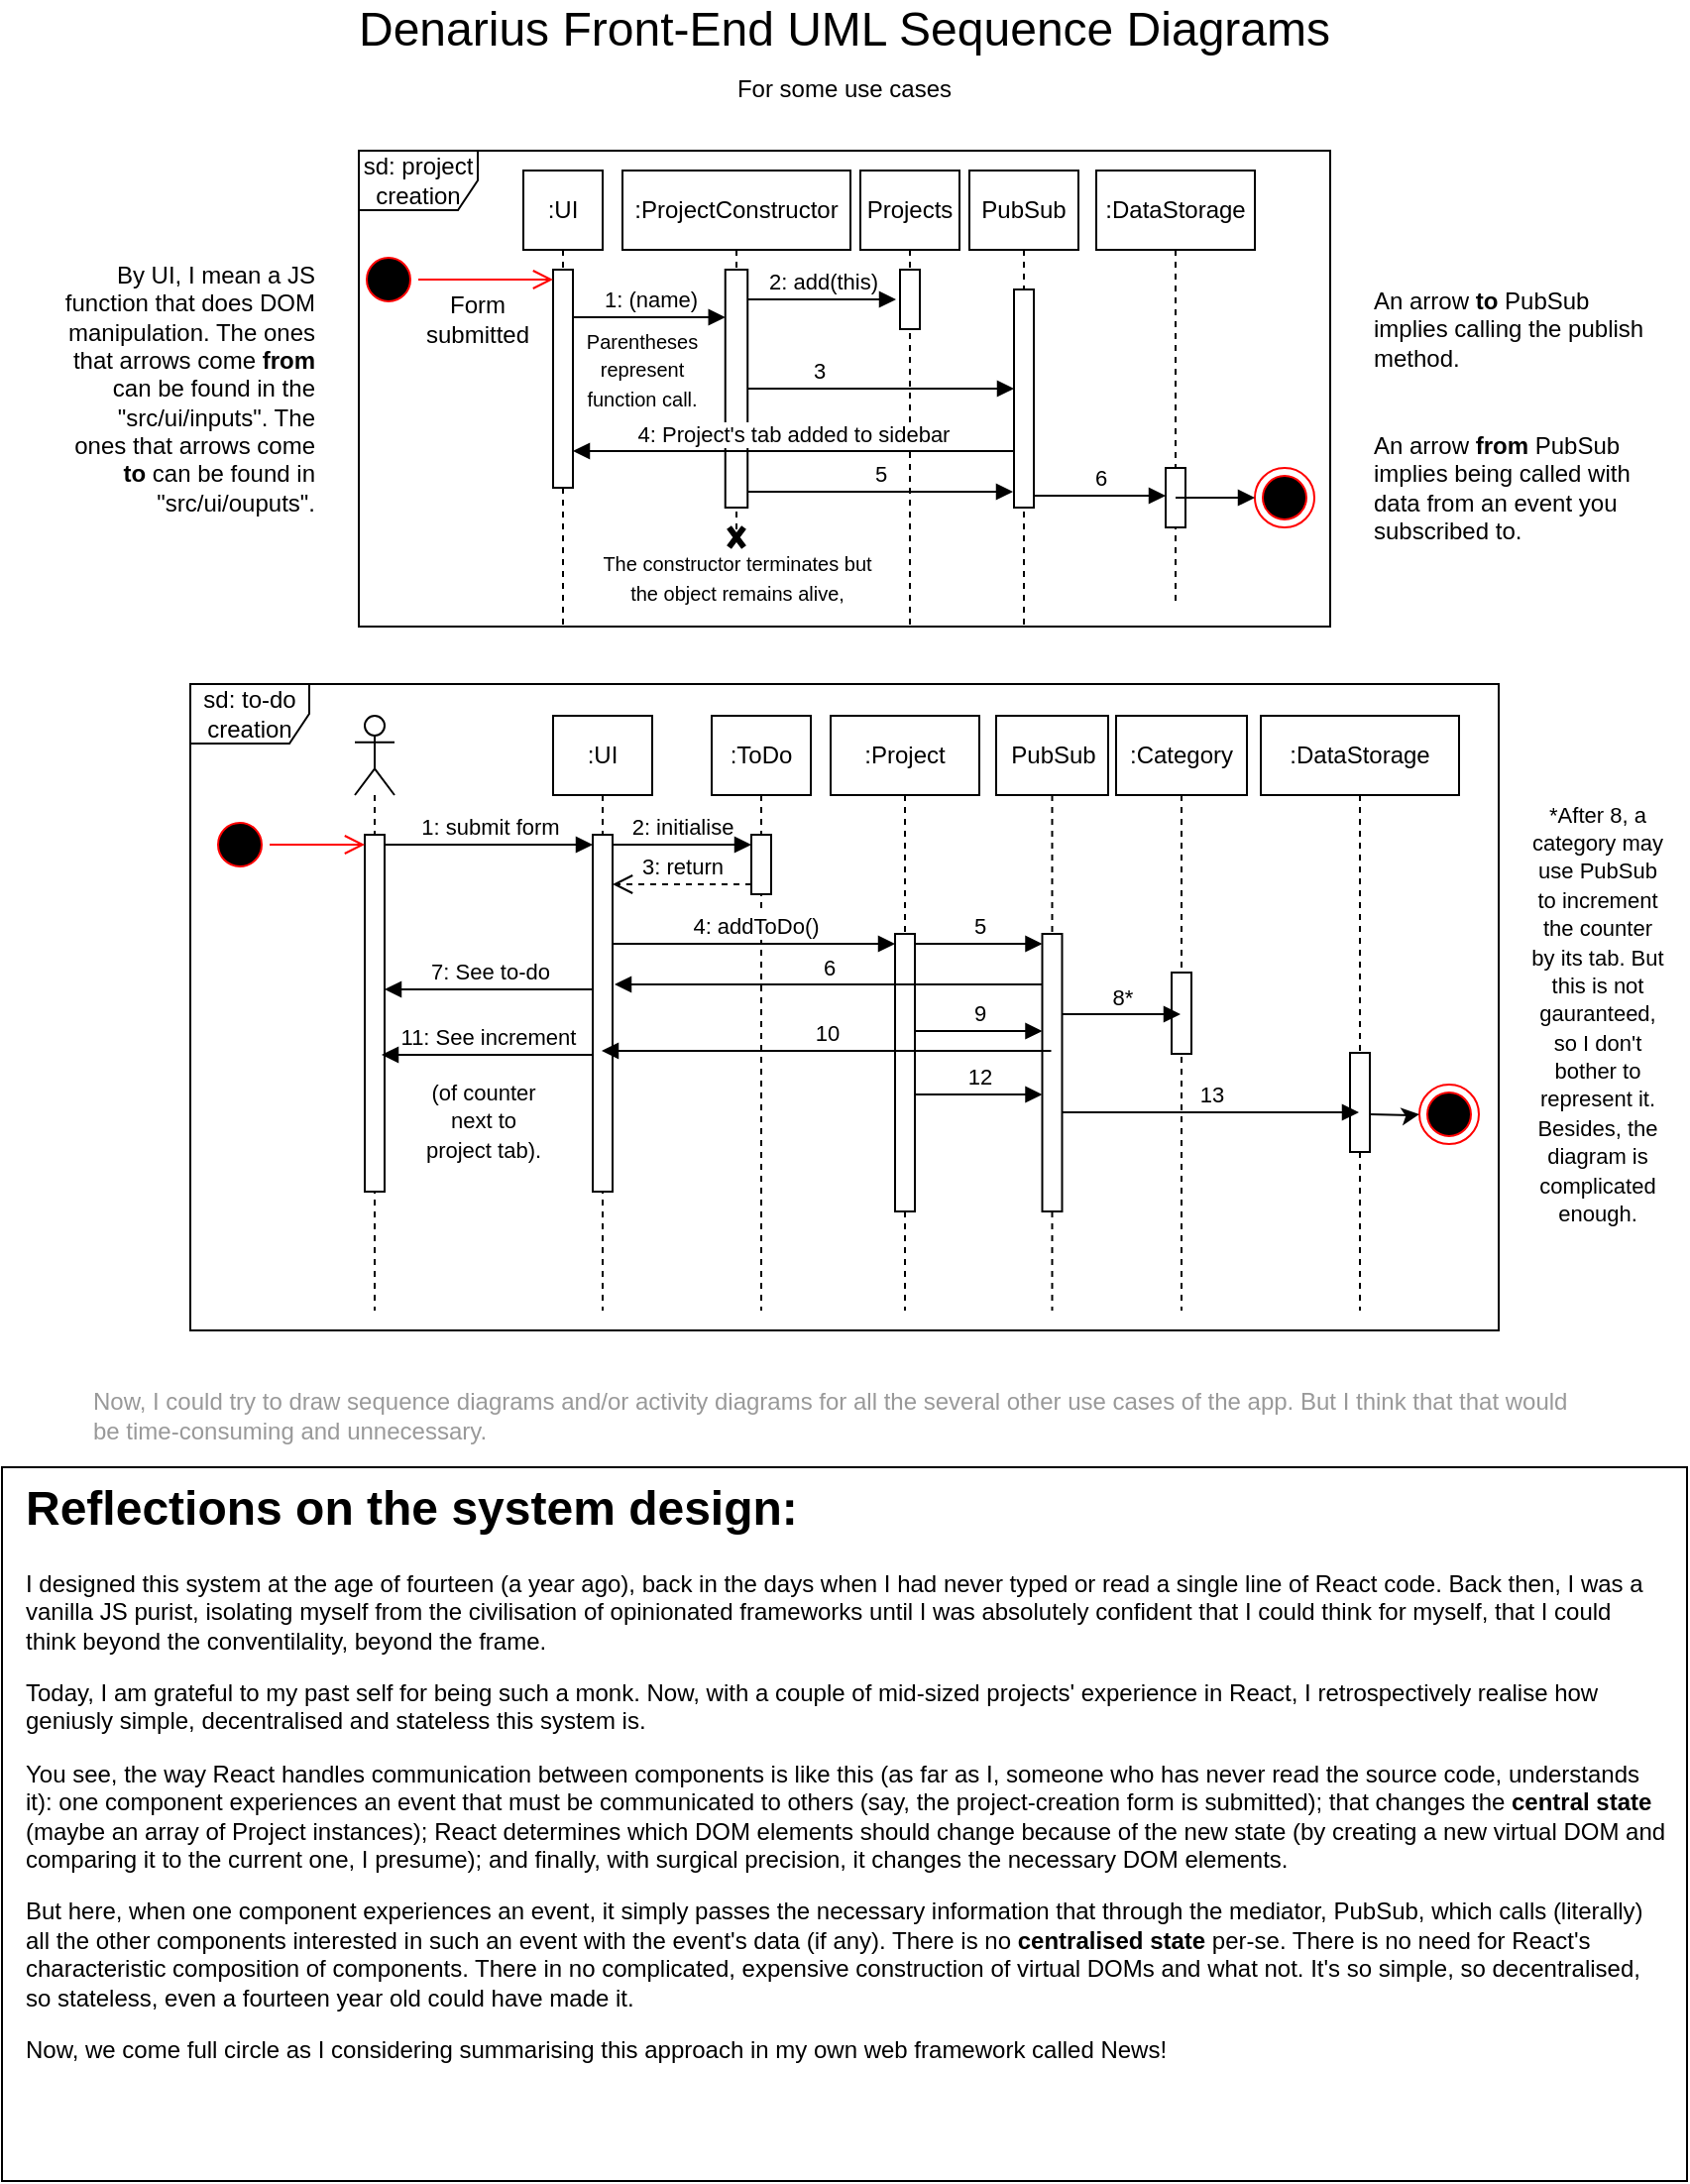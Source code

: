 <mxfile version="25.0.1">
  <diagram name="Page-1" id="2YBvvXClWsGukQMizWep">
    <mxGraphModel dx="1120" dy="547" grid="1" gridSize="10" guides="1" tooltips="1" connect="1" arrows="1" fold="1" page="1" pageScale="1" pageWidth="850" pageHeight="1100" math="0" shadow="0">
      <root>
        <mxCell id="0" />
        <mxCell id="1" parent="0" />
        <mxCell id="u3WzdAwqLOBnF8deBetn-1" value="&lt;font style=&quot;font-size: 24px;&quot;&gt;Denarius Front-End UML Sequence Diagrams&lt;/font&gt;" style="text;html=1;align=center;verticalAlign=middle;whiteSpace=wrap;rounded=0;" parent="1" vertex="1">
          <mxGeometry x="80" width="690" height="30" as="geometry" />
        </mxCell>
        <mxCell id="u3WzdAwqLOBnF8deBetn-41" value="sd: project creation" style="shape=umlFrame;whiteSpace=wrap;html=1;pointerEvents=0;" parent="1" vertex="1">
          <mxGeometry x="180" y="76" width="490" height="240" as="geometry" />
        </mxCell>
        <mxCell id="jNevdlU0T2KtlOtVJkwK-1" value=":UI" style="shape=umlLifeline;perimeter=lifelinePerimeter;whiteSpace=wrap;html=1;container=1;dropTarget=0;collapsible=0;recursiveResize=0;outlineConnect=0;portConstraint=eastwest;newEdgeStyle={&quot;curved&quot;:0,&quot;rounded&quot;:0};" parent="1" vertex="1">
          <mxGeometry x="263" y="86" width="40" height="230" as="geometry" />
        </mxCell>
        <mxCell id="jNevdlU0T2KtlOtVJkwK-2" value="" style="html=1;points=[[0,0,0,0,5],[0,1,0,0,-5],[1,0,0,0,5],[1,1,0,0,-5]];perimeter=orthogonalPerimeter;outlineConnect=0;targetShapes=umlLifeline;portConstraint=eastwest;newEdgeStyle={&quot;curved&quot;:0,&quot;rounded&quot;:0};" parent="jNevdlU0T2KtlOtVJkwK-1" vertex="1">
          <mxGeometry x="15" y="50" width="10" height="110" as="geometry" />
        </mxCell>
        <mxCell id="jNevdlU0T2KtlOtVJkwK-7" value="1: (name)" style="html=1;verticalAlign=bottom;endArrow=block;curved=0;rounded=0;" parent="1" edge="1">
          <mxGeometry width="80" relative="1" as="geometry">
            <mxPoint x="288" y="160" as="sourcePoint" />
            <mxPoint x="364.88" y="160" as="targetPoint" />
          </mxGeometry>
        </mxCell>
        <mxCell id="jNevdlU0T2KtlOtVJkwK-8" value=":ProjectConstructor" style="shape=umlLifeline;perimeter=lifelinePerimeter;whiteSpace=wrap;html=1;container=1;dropTarget=0;collapsible=0;recursiveResize=0;outlineConnect=0;portConstraint=eastwest;newEdgeStyle={&quot;curved&quot;:0,&quot;rounded&quot;:0};" parent="1" vertex="1">
          <mxGeometry x="313" y="86" width="115" height="190" as="geometry" />
        </mxCell>
        <mxCell id="jNevdlU0T2KtlOtVJkwK-15" value="" style="html=1;points=[[0,0,0,0,5],[0,1,0,0,-5],[1,0,0,0,5],[1,1,0,0,-5]];perimeter=orthogonalPerimeter;outlineConnect=0;targetShapes=umlLifeline;portConstraint=eastwest;newEdgeStyle={&quot;curved&quot;:0,&quot;rounded&quot;:0};" parent="jNevdlU0T2KtlOtVJkwK-8" vertex="1">
          <mxGeometry x="51.87" y="50" width="11.25" height="120" as="geometry" />
        </mxCell>
        <mxCell id="jNevdlU0T2KtlOtVJkwK-29" value="" style="shape=umlDestroy;whiteSpace=wrap;html=1;strokeWidth=3;targetShapes=umlLifeline;" parent="jNevdlU0T2KtlOtVJkwK-8" vertex="1">
          <mxGeometry x="53.75" y="180" width="7.5" height="10" as="geometry" />
        </mxCell>
        <mxCell id="jNevdlU0T2KtlOtVJkwK-16" value="" style="ellipse;html=1;shape=startState;fillColor=#000000;strokeColor=#ff0000;" parent="1" vertex="1">
          <mxGeometry x="180" y="126" width="30" height="30" as="geometry" />
        </mxCell>
        <mxCell id="jNevdlU0T2KtlOtVJkwK-17" value="" style="edgeStyle=orthogonalEdgeStyle;html=1;verticalAlign=bottom;endArrow=open;endSize=8;strokeColor=#ff0000;rounded=0;entryX=0;entryY=0;entryDx=0;entryDy=5;entryPerimeter=0;" parent="1" source="jNevdlU0T2KtlOtVJkwK-16" target="jNevdlU0T2KtlOtVJkwK-2" edge="1">
          <mxGeometry relative="1" as="geometry">
            <mxPoint x="283" y="151" as="targetPoint" />
          </mxGeometry>
        </mxCell>
        <mxCell id="jNevdlU0T2KtlOtVJkwK-18" value="Form submitted" style="text;html=1;align=center;verticalAlign=middle;whiteSpace=wrap;rounded=0;" parent="1" vertex="1">
          <mxGeometry x="210" y="146" width="60" height="30" as="geometry" />
        </mxCell>
        <mxCell id="jNevdlU0T2KtlOtVJkwK-19" value="Projects" style="shape=umlLifeline;perimeter=lifelinePerimeter;whiteSpace=wrap;html=1;container=1;dropTarget=0;collapsible=0;recursiveResize=0;outlineConnect=0;portConstraint=eastwest;newEdgeStyle={&quot;curved&quot;:0,&quot;rounded&quot;:0};" parent="1" vertex="1">
          <mxGeometry x="433" y="86" width="50" height="230" as="geometry" />
        </mxCell>
        <mxCell id="jNevdlU0T2KtlOtVJkwK-20" value="" style="html=1;points=[[0,0,0,0,5],[0,1,0,0,-5],[1,0,0,0,5],[1,1,0,0,-5]];perimeter=orthogonalPerimeter;outlineConnect=0;targetShapes=umlLifeline;portConstraint=eastwest;newEdgeStyle={&quot;curved&quot;:0,&quot;rounded&quot;:0};" parent="jNevdlU0T2KtlOtVJkwK-19" vertex="1">
          <mxGeometry x="20" y="50" width="10" height="30" as="geometry" />
        </mxCell>
        <mxCell id="jNevdlU0T2KtlOtVJkwK-21" value="2: add(this)" style="html=1;verticalAlign=bottom;endArrow=block;curved=0;rounded=0;entryX=-0.2;entryY=0.5;entryDx=0;entryDy=0;entryPerimeter=0;" parent="1" source="jNevdlU0T2KtlOtVJkwK-15" target="jNevdlU0T2KtlOtVJkwK-20" edge="1">
          <mxGeometry width="80" relative="1" as="geometry">
            <mxPoint x="503" y="186" as="sourcePoint" />
            <mxPoint x="583" y="186" as="targetPoint" />
          </mxGeometry>
        </mxCell>
        <mxCell id="jNevdlU0T2KtlOtVJkwK-23" value="PubSub" style="shape=umlLifeline;perimeter=lifelinePerimeter;whiteSpace=wrap;html=1;container=1;dropTarget=0;collapsible=0;recursiveResize=0;outlineConnect=0;portConstraint=eastwest;newEdgeStyle={&quot;curved&quot;:0,&quot;rounded&quot;:0};" parent="1" vertex="1">
          <mxGeometry x="488" y="86" width="55" height="230" as="geometry" />
        </mxCell>
        <mxCell id="jNevdlU0T2KtlOtVJkwK-24" value="" style="html=1;points=[[0,0,0,0,5],[0,1,0,0,-5],[1,0,0,0,5],[1,1,0,0,-5]];perimeter=orthogonalPerimeter;outlineConnect=0;targetShapes=umlLifeline;portConstraint=eastwest;newEdgeStyle={&quot;curved&quot;:0,&quot;rounded&quot;:0};" parent="jNevdlU0T2KtlOtVJkwK-23" vertex="1">
          <mxGeometry x="22.5" y="60" width="10" height="110" as="geometry" />
        </mxCell>
        <mxCell id="jNevdlU0T2KtlOtVJkwK-25" value="3" style="html=1;verticalAlign=bottom;endArrow=block;curved=0;rounded=0;" parent="1" source="jNevdlU0T2KtlOtVJkwK-15" target="jNevdlU0T2KtlOtVJkwK-24" edge="1">
          <mxGeometry x="-0.461" width="80" relative="1" as="geometry">
            <mxPoint x="503" y="186" as="sourcePoint" />
            <mxPoint x="513" y="186" as="targetPoint" />
            <mxPoint as="offset" />
          </mxGeometry>
        </mxCell>
        <mxCell id="jNevdlU0T2KtlOtVJkwK-26" value="&lt;font style=&quot;font-size: 10px;&quot;&gt;Parentheses represent function call.&lt;/font&gt;" style="text;html=1;align=center;verticalAlign=middle;whiteSpace=wrap;rounded=0;" parent="1" vertex="1">
          <mxGeometry x="293" y="166" width="60" height="40" as="geometry" />
        </mxCell>
        <mxCell id="jNevdlU0T2KtlOtVJkwK-27" value="4:&amp;nbsp;Project&#39;s tab added to sidebar" style="html=1;verticalAlign=bottom;endArrow=block;curved=0;rounded=0;" parent="1" edge="1">
          <mxGeometry width="80" relative="1" as="geometry">
            <mxPoint x="510.5" y="227.5" as="sourcePoint" />
            <mxPoint x="288" y="227.5" as="targetPoint" />
          </mxGeometry>
        </mxCell>
        <mxCell id="jNevdlU0T2KtlOtVJkwK-30" value="&lt;font style=&quot;font-size: 10px;&quot;&gt;The constructor terminates but the object remains alive,&lt;/font&gt;" style="text;html=1;align=center;verticalAlign=middle;whiteSpace=wrap;rounded=0;" parent="1" vertex="1">
          <mxGeometry x="300.5" y="276" width="140" height="30" as="geometry" />
        </mxCell>
        <mxCell id="jNevdlU0T2KtlOtVJkwK-37" value="sd: to-do creation" style="shape=umlFrame;whiteSpace=wrap;html=1;pointerEvents=0;" parent="1" vertex="1">
          <mxGeometry x="95" y="345" width="660" height="326" as="geometry" />
        </mxCell>
        <mxCell id="jNevdlU0T2KtlOtVJkwK-45" value=":UI" style="shape=umlLifeline;perimeter=lifelinePerimeter;whiteSpace=wrap;html=1;container=1;dropTarget=0;collapsible=0;recursiveResize=0;outlineConnect=0;portConstraint=eastwest;newEdgeStyle={&quot;curved&quot;:0,&quot;rounded&quot;:0};" parent="1" vertex="1">
          <mxGeometry x="278" y="361" width="50" height="300" as="geometry" />
        </mxCell>
        <mxCell id="jNevdlU0T2KtlOtVJkwK-46" value="" style="html=1;points=[[0,0,0,0,5],[0,1,0,0,-5],[1,0,0,0,5],[1,1,0,0,-5]];perimeter=orthogonalPerimeter;outlineConnect=0;targetShapes=umlLifeline;portConstraint=eastwest;newEdgeStyle={&quot;curved&quot;:0,&quot;rounded&quot;:0};" parent="jNevdlU0T2KtlOtVJkwK-45" vertex="1">
          <mxGeometry x="20" y="60" width="10" height="180" as="geometry" />
        </mxCell>
        <mxCell id="jNevdlU0T2KtlOtVJkwK-49" value=":ToDo" style="shape=umlLifeline;perimeter=lifelinePerimeter;whiteSpace=wrap;html=1;container=1;dropTarget=0;collapsible=0;recursiveResize=0;outlineConnect=0;portConstraint=eastwest;newEdgeStyle={&quot;curved&quot;:0,&quot;rounded&quot;:0};" parent="1" vertex="1">
          <mxGeometry x="358" y="361" width="50" height="300" as="geometry" />
        </mxCell>
        <mxCell id="jNevdlU0T2KtlOtVJkwK-50" value="" style="html=1;points=[[0,0,0,0,5],[0,1,0,0,-5],[1,0,0,0,5],[1,1,0,0,-5]];perimeter=orthogonalPerimeter;outlineConnect=0;targetShapes=umlLifeline;portConstraint=eastwest;newEdgeStyle={&quot;curved&quot;:0,&quot;rounded&quot;:0};" parent="jNevdlU0T2KtlOtVJkwK-49" vertex="1">
          <mxGeometry x="20" y="60" width="10" height="30" as="geometry" />
        </mxCell>
        <mxCell id="jNevdlU0T2KtlOtVJkwK-51" value="2: initialise" style="html=1;verticalAlign=bottom;endArrow=block;curved=0;rounded=0;entryX=0;entryY=0;entryDx=0;entryDy=5;" parent="1" source="jNevdlU0T2KtlOtVJkwK-46" target="jNevdlU0T2KtlOtVJkwK-50" edge="1">
          <mxGeometry relative="1" as="geometry">
            <mxPoint x="278" y="556" as="sourcePoint" />
          </mxGeometry>
        </mxCell>
        <mxCell id="jNevdlU0T2KtlOtVJkwK-52" value="3: return" style="html=1;verticalAlign=bottom;endArrow=open;dashed=1;endSize=8;curved=0;rounded=0;exitX=0;exitY=1;exitDx=0;exitDy=-5;exitPerimeter=0;" parent="1" source="jNevdlU0T2KtlOtVJkwK-50" target="jNevdlU0T2KtlOtVJkwK-46" edge="1">
          <mxGeometry relative="1" as="geometry">
            <mxPoint x="278" y="626" as="targetPoint" />
          </mxGeometry>
        </mxCell>
        <mxCell id="jNevdlU0T2KtlOtVJkwK-54" value=":Project" style="shape=umlLifeline;perimeter=lifelinePerimeter;whiteSpace=wrap;html=1;container=1;dropTarget=0;collapsible=0;recursiveResize=0;outlineConnect=0;portConstraint=eastwest;newEdgeStyle={&quot;curved&quot;:0,&quot;rounded&quot;:0};" parent="1" vertex="1">
          <mxGeometry x="418" y="361" width="75" height="300" as="geometry" />
        </mxCell>
        <mxCell id="jNevdlU0T2KtlOtVJkwK-55" value="" style="html=1;points=[[0,0,0,0,5],[0,1,0,0,-5],[1,0,0,0,5],[1,1,0,0,-5]];perimeter=orthogonalPerimeter;outlineConnect=0;targetShapes=umlLifeline;portConstraint=eastwest;newEdgeStyle={&quot;curved&quot;:0,&quot;rounded&quot;:0};" parent="jNevdlU0T2KtlOtVJkwK-54" vertex="1">
          <mxGeometry x="32.5" y="110" width="10" height="140" as="geometry" />
        </mxCell>
        <mxCell id="jNevdlU0T2KtlOtVJkwK-56" value="4: addToDo()" style="html=1;verticalAlign=bottom;endArrow=block;curved=0;rounded=0;entryX=0;entryY=0;entryDx=0;entryDy=5;entryPerimeter=0;" parent="1" source="jNevdlU0T2KtlOtVJkwK-46" target="jNevdlU0T2KtlOtVJkwK-55" edge="1">
          <mxGeometry width="80" relative="1" as="geometry">
            <mxPoint x="308" y="470.5" as="sourcePoint" />
            <mxPoint x="418" y="471" as="targetPoint" />
          </mxGeometry>
        </mxCell>
        <mxCell id="jNevdlU0T2KtlOtVJkwK-57" value="" style="ellipse;html=1;shape=endState;fillColor=#000000;strokeColor=#ff0000;" parent="1" vertex="1">
          <mxGeometry x="632" y="236" width="30" height="30" as="geometry" />
        </mxCell>
        <mxCell id="jNevdlU0T2KtlOtVJkwK-61" value="PubSub" style="shape=umlLifeline;perimeter=lifelinePerimeter;whiteSpace=wrap;html=1;container=1;dropTarget=0;collapsible=0;recursiveResize=0;outlineConnect=0;portConstraint=eastwest;newEdgeStyle={&quot;curved&quot;:0,&quot;rounded&quot;:0};" parent="1" vertex="1">
          <mxGeometry x="501.5" y="361" width="56.5" height="300" as="geometry" />
        </mxCell>
        <mxCell id="jNevdlU0T2KtlOtVJkwK-63" value="" style="html=1;points=[[0,0,0,0,5],[0,1,0,0,-5],[1,0,0,0,5],[1,1,0,0,-5]];perimeter=orthogonalPerimeter;outlineConnect=0;targetShapes=umlLifeline;portConstraint=eastwest;newEdgeStyle={&quot;curved&quot;:0,&quot;rounded&quot;:0};" parent="jNevdlU0T2KtlOtVJkwK-61" vertex="1">
          <mxGeometry x="23.25" y="110" width="10" height="140" as="geometry" />
        </mxCell>
        <mxCell id="jNevdlU0T2KtlOtVJkwK-67" value="An arrow &lt;b&gt;to&lt;/b&gt;&amp;nbsp;PubSub implies calling the publish method." style="text;html=1;align=left;verticalAlign=middle;whiteSpace=wrap;rounded=0;" parent="1" vertex="1">
          <mxGeometry x="690" y="146" width="150" height="40" as="geometry" />
        </mxCell>
        <mxCell id="jNevdlU0T2KtlOtVJkwK-68" value="An arrow &lt;b&gt;from&lt;/b&gt;&amp;nbsp;PubSub implies being called with data from an event you subscribed to." style="text;html=1;align=left;verticalAlign=middle;whiteSpace=wrap;rounded=0;" parent="1" vertex="1">
          <mxGeometry x="690" y="226" width="150" height="40" as="geometry" />
        </mxCell>
        <mxCell id="jNevdlU0T2KtlOtVJkwK-69" value="" style="shape=umlLifeline;perimeter=lifelinePerimeter;whiteSpace=wrap;html=1;container=1;dropTarget=0;collapsible=0;recursiveResize=0;outlineConnect=0;portConstraint=eastwest;newEdgeStyle={&quot;curved&quot;:0,&quot;rounded&quot;:0};participant=umlActor;" parent="1" vertex="1">
          <mxGeometry x="178" y="361" width="20" height="300" as="geometry" />
        </mxCell>
        <mxCell id="jNevdlU0T2KtlOtVJkwK-70" value="" style="html=1;points=[[0,0,0,0,5],[0,1,0,0,-5],[1,0,0,0,5],[1,1,0,0,-5]];perimeter=orthogonalPerimeter;outlineConnect=0;targetShapes=umlLifeline;portConstraint=eastwest;newEdgeStyle={&quot;curved&quot;:0,&quot;rounded&quot;:0};" parent="jNevdlU0T2KtlOtVJkwK-69" vertex="1">
          <mxGeometry x="5" y="60" width="10" height="180" as="geometry" />
        </mxCell>
        <mxCell id="jNevdlU0T2KtlOtVJkwK-71" value="1: submit form" style="html=1;verticalAlign=bottom;endArrow=block;curved=0;rounded=0;exitX=1;exitY=0;exitDx=0;exitDy=5;exitPerimeter=0;entryX=0;entryY=0;entryDx=0;entryDy=5;entryPerimeter=0;" parent="1" source="jNevdlU0T2KtlOtVJkwK-70" target="jNevdlU0T2KtlOtVJkwK-46" edge="1">
          <mxGeometry width="80" relative="1" as="geometry">
            <mxPoint x="338" y="471" as="sourcePoint" />
            <mxPoint x="418" y="471" as="targetPoint" />
          </mxGeometry>
        </mxCell>
        <mxCell id="jNevdlU0T2KtlOtVJkwK-73" value="5" style="html=1;verticalAlign=bottom;endArrow=block;curved=0;rounded=0;exitX=1;exitY=0;exitDx=0;exitDy=5;exitPerimeter=0;entryX=0;entryY=0;entryDx=0;entryDy=5;entryPerimeter=0;" parent="1" source="jNevdlU0T2KtlOtVJkwK-55" target="jNevdlU0T2KtlOtVJkwK-63" edge="1">
          <mxGeometry width="80" relative="1" as="geometry">
            <mxPoint x="288" y="460" as="sourcePoint" />
            <mxPoint x="528" y="824" as="targetPoint" />
          </mxGeometry>
        </mxCell>
        <mxCell id="jNevdlU0T2KtlOtVJkwK-74" value="By UI, I mean a JS function that does DOM manipulation. The ones that arrows come &lt;b&gt;from&lt;/b&gt; can be found in the &quot;src/ui/inputs&quot;. The ones that arrows come &lt;b&gt;to&lt;/b&gt;&amp;nbsp;can be found in &quot;src/ui/ouputs&quot;." style="text;html=1;align=right;verticalAlign=middle;whiteSpace=wrap;rounded=0;" parent="1" vertex="1">
          <mxGeometry x="30" y="128.5" width="130" height="135" as="geometry" />
        </mxCell>
        <mxCell id="jNevdlU0T2KtlOtVJkwK-76" value="6" style="html=1;verticalAlign=bottom;endArrow=block;curved=0;rounded=0;" parent="1" edge="1">
          <mxGeometry width="80" relative="1" as="geometry">
            <mxPoint x="524.75" y="496.5" as="sourcePoint" />
            <mxPoint x="309" y="496.5" as="targetPoint" />
          </mxGeometry>
        </mxCell>
        <mxCell id="jNevdlU0T2KtlOtVJkwK-78" value="9" style="html=1;verticalAlign=bottom;endArrow=block;curved=0;rounded=0;exitX=1;exitY=1;exitDx=0;exitDy=-5;exitPerimeter=0;" parent="1" edge="1">
          <mxGeometry width="80" relative="1" as="geometry">
            <mxPoint x="460.5" y="520" as="sourcePoint" />
            <mxPoint x="524.75" y="520" as="targetPoint" />
          </mxGeometry>
        </mxCell>
        <mxCell id="jNevdlU0T2KtlOtVJkwK-80" value="10" style="html=1;verticalAlign=bottom;endArrow=block;curved=0;rounded=0;" parent="1" edge="1">
          <mxGeometry width="80" relative="1" as="geometry">
            <mxPoint x="529.25" y="530" as="sourcePoint" />
            <mxPoint x="302.5" y="530" as="targetPoint" />
          </mxGeometry>
        </mxCell>
        <mxCell id="jNevdlU0T2KtlOtVJkwK-82" value="7: See to-do" style="html=1;verticalAlign=bottom;endArrow=block;curved=0;rounded=0;" parent="1" edge="1">
          <mxGeometry width="80" relative="1" as="geometry">
            <mxPoint x="298" y="499" as="sourcePoint" />
            <mxPoint x="193" y="499" as="targetPoint" />
          </mxGeometry>
        </mxCell>
        <mxCell id="jNevdlU0T2KtlOtVJkwK-84" value="11: See increment" style="html=1;verticalAlign=bottom;endArrow=block;curved=0;rounded=0;" parent="1" edge="1">
          <mxGeometry width="80" relative="1" as="geometry">
            <mxPoint x="298" y="532" as="sourcePoint" />
            <mxPoint x="191.5" y="532" as="targetPoint" />
          </mxGeometry>
        </mxCell>
        <mxCell id="jNevdlU0T2KtlOtVJkwK-85" value="&lt;font style=&quot;font-size: 11px;&quot;&gt;(of counter next to project tab).&lt;/font&gt;" style="text;html=1;align=center;verticalAlign=middle;whiteSpace=wrap;rounded=0;" parent="1" vertex="1">
          <mxGeometry x="208" y="540" width="70" height="50" as="geometry" />
        </mxCell>
        <mxCell id="jNevdlU0T2KtlOtVJkwK-86" value=":Category" style="shape=umlLifeline;perimeter=lifelinePerimeter;whiteSpace=wrap;html=1;container=1;dropTarget=0;collapsible=0;recursiveResize=0;outlineConnect=0;portConstraint=eastwest;newEdgeStyle={&quot;curved&quot;:0,&quot;rounded&quot;:0};" parent="1" vertex="1">
          <mxGeometry x="562" y="361" width="66" height="300" as="geometry" />
        </mxCell>
        <mxCell id="jNevdlU0T2KtlOtVJkwK-88" value="" style="html=1;points=[[0,0,0,0,5],[0,1,0,0,-5],[1,0,0,0,5],[1,1,0,0,-5]];perimeter=orthogonalPerimeter;outlineConnect=0;targetShapes=umlLifeline;portConstraint=eastwest;newEdgeStyle={&quot;curved&quot;:0,&quot;rounded&quot;:0};" parent="jNevdlU0T2KtlOtVJkwK-86" vertex="1">
          <mxGeometry x="28" y="129.5" width="10" height="41" as="geometry" />
        </mxCell>
        <mxCell id="jNevdlU0T2KtlOtVJkwK-87" value="8*" style="html=1;verticalAlign=bottom;endArrow=block;curved=0;rounded=0;" parent="1" edge="1">
          <mxGeometry width="80" relative="1" as="geometry">
            <mxPoint x="535" y="511.5" as="sourcePoint" />
            <mxPoint x="594.5" y="511.5" as="targetPoint" />
          </mxGeometry>
        </mxCell>
        <mxCell id="jNevdlU0T2KtlOtVJkwK-89" value="&lt;font style=&quot;font-size: 11px;&quot;&gt;*After 8, a category may use PubSub to increment the counter by its tab. But this is not gauranteed, so I don&#39;t bother to represent it. Besides, the diagram is complicated enough.&lt;/font&gt;" style="text;html=1;align=center;verticalAlign=middle;whiteSpace=wrap;rounded=0;" parent="1" vertex="1">
          <mxGeometry x="770" y="398" width="70" height="226" as="geometry" />
        </mxCell>
        <mxCell id="jNevdlU0T2KtlOtVJkwK-90" value="12" style="html=1;verticalAlign=bottom;endArrow=block;curved=0;rounded=0;" parent="1" edge="1">
          <mxGeometry width="80" relative="1" as="geometry">
            <mxPoint x="460.5" y="552" as="sourcePoint" />
            <mxPoint x="524.75" y="552" as="targetPoint" />
          </mxGeometry>
        </mxCell>
        <mxCell id="jNevdlU0T2KtlOtVJkwK-91" value=":DataStorage" style="shape=umlLifeline;perimeter=lifelinePerimeter;whiteSpace=wrap;html=1;container=1;dropTarget=0;collapsible=0;recursiveResize=0;outlineConnect=0;portConstraint=eastwest;newEdgeStyle={&quot;curved&quot;:0,&quot;rounded&quot;:0};" parent="1" vertex="1">
          <mxGeometry x="635" y="361" width="100" height="300" as="geometry" />
        </mxCell>
        <mxCell id="jNevdlU0T2KtlOtVJkwK-92" value="" style="html=1;points=[[0,0,0,0,5],[0,1,0,0,-5],[1,0,0,0,5],[1,1,0,0,-5]];perimeter=orthogonalPerimeter;outlineConnect=0;targetShapes=umlLifeline;portConstraint=eastwest;newEdgeStyle={&quot;curved&quot;:0,&quot;rounded&quot;:0};" parent="jNevdlU0T2KtlOtVJkwK-91" vertex="1">
          <mxGeometry x="45" y="170" width="10" height="50" as="geometry" />
        </mxCell>
        <mxCell id="jNevdlU0T2KtlOtVJkwK-93" value="13" style="html=1;verticalAlign=bottom;endArrow=block;curved=0;rounded=0;" parent="1" edge="1">
          <mxGeometry width="80" relative="1" as="geometry">
            <mxPoint x="535" y="561" as="sourcePoint" />
            <mxPoint x="684.5" y="561" as="targetPoint" />
          </mxGeometry>
        </mxCell>
        <mxCell id="jNevdlU0T2KtlOtVJkwK-96" value="" style="ellipse;html=1;shape=startState;fillColor=#000000;strokeColor=#ff0000;" parent="1" vertex="1">
          <mxGeometry x="105" y="411" width="30" height="30" as="geometry" />
        </mxCell>
        <mxCell id="jNevdlU0T2KtlOtVJkwK-97" value="" style="edgeStyle=orthogonalEdgeStyle;html=1;verticalAlign=bottom;endArrow=open;endSize=8;strokeColor=#ff0000;rounded=0;entryX=0;entryY=0;entryDx=0;entryDy=5;entryPerimeter=0;" parent="1" source="jNevdlU0T2KtlOtVJkwK-96" target="jNevdlU0T2KtlOtVJkwK-70" edge="1">
          <mxGeometry relative="1" as="geometry">
            <mxPoint x="380" y="571" as="targetPoint" />
          </mxGeometry>
        </mxCell>
        <mxCell id="jNevdlU0T2KtlOtVJkwK-98" value="" style="ellipse;html=1;shape=endState;fillColor=#000000;strokeColor=#ff0000;" parent="1" vertex="1">
          <mxGeometry x="715" y="547" width="30" height="30" as="geometry" />
        </mxCell>
        <mxCell id="jNevdlU0T2KtlOtVJkwK-99" value="" style="edgeStyle=orthogonalEdgeStyle;rounded=0;orthogonalLoop=1;jettySize=auto;html=1;curved=0;" parent="1" target="jNevdlU0T2KtlOtVJkwK-98" edge="1">
          <mxGeometry relative="1" as="geometry">
            <mxPoint x="690" y="562" as="sourcePoint" />
          </mxGeometry>
        </mxCell>
        <mxCell id="4P7bqzfFCjQpMGWYztmm-1" value=":DataStorage" style="shape=umlLifeline;perimeter=lifelinePerimeter;whiteSpace=wrap;html=1;container=1;dropTarget=0;collapsible=0;recursiveResize=0;outlineConnect=0;portConstraint=eastwest;newEdgeStyle={&quot;curved&quot;:0,&quot;rounded&quot;:0};" parent="1" vertex="1">
          <mxGeometry x="552" y="86" width="80" height="220" as="geometry" />
        </mxCell>
        <mxCell id="4P7bqzfFCjQpMGWYztmm-3" value="" style="html=1;points=[[0,0,0,0,5],[0,1,0,0,-5],[1,0,0,0,5],[1,1,0,0,-5]];perimeter=orthogonalPerimeter;outlineConnect=0;targetShapes=umlLifeline;portConstraint=eastwest;newEdgeStyle={&quot;curved&quot;:0,&quot;rounded&quot;:0};" parent="4P7bqzfFCjQpMGWYztmm-1" vertex="1">
          <mxGeometry x="35" y="150" width="10" height="30" as="geometry" />
        </mxCell>
        <mxCell id="4P7bqzfFCjQpMGWYztmm-2" value="5" style="html=1;verticalAlign=bottom;endArrow=block;curved=0;rounded=0;exitX=0.989;exitY=0.9;exitDx=0;exitDy=0;exitPerimeter=0;" parent="1" edge="1">
          <mxGeometry width="80" relative="1" as="geometry">
            <mxPoint x="375.996" y="248" as="sourcePoint" />
            <mxPoint x="510" y="248" as="targetPoint" />
          </mxGeometry>
        </mxCell>
        <mxCell id="4P7bqzfFCjQpMGWYztmm-4" value="6" style="html=1;verticalAlign=bottom;endArrow=block;curved=0;rounded=0;" parent="1" target="4P7bqzfFCjQpMGWYztmm-3" edge="1">
          <mxGeometry width="80" relative="1" as="geometry">
            <mxPoint x="520" y="250" as="sourcePoint" />
            <mxPoint x="582.5" y="250" as="targetPoint" />
          </mxGeometry>
        </mxCell>
        <mxCell id="4P7bqzfFCjQpMGWYztmm-5" value="" style="html=1;verticalAlign=bottom;endArrow=block;curved=0;rounded=0;entryX=0;entryY=0.5;entryDx=0;entryDy=0;" parent="1" source="4P7bqzfFCjQpMGWYztmm-1" target="jNevdlU0T2KtlOtVJkwK-57" edge="1">
          <mxGeometry width="80" relative="1" as="geometry">
            <mxPoint x="570" y="290.5" as="sourcePoint" />
            <mxPoint x="650" y="290.5" as="targetPoint" />
          </mxGeometry>
        </mxCell>
        <mxCell id="aMAEFXFLOvGsKEkJi0gM-1" value="For some use cases" style="text;html=1;align=center;verticalAlign=middle;whiteSpace=wrap;rounded=0;" parent="1" vertex="1">
          <mxGeometry x="355" y="30" width="140" height="30" as="geometry" />
        </mxCell>
        <mxCell id="aMAEFXFLOvGsKEkJi0gM-2" value="&lt;font color=&quot;#999999&quot;&gt;Now, I could try to draw sequence diagrams and/or activity diagrams for all the several other use cases of the app. But I think that that would be time-consuming and unnecessary.&lt;/font&gt;" style="text;html=1;align=left;verticalAlign=middle;whiteSpace=wrap;rounded=0;" parent="1" vertex="1">
          <mxGeometry x="44" y="698" width="762" height="32" as="geometry" />
        </mxCell>
        <mxCell id="aMAEFXFLOvGsKEkJi0gM-4" value="" style="rounded=0;whiteSpace=wrap;html=1;" parent="1" vertex="1">
          <mxGeometry y="740" width="850" height="360" as="geometry" />
        </mxCell>
        <mxCell id="aMAEFXFLOvGsKEkJi0gM-5" value="&lt;h1 style=&quot;margin-top: 0px;&quot;&gt;Reflections on the system design:&lt;/h1&gt;&lt;p&gt;I designed this system at the age of fourteen (a year ago), back in the days when I had never typed or read a single line of React code. Back then, I was a vanilla JS purist, isolating myself from the civilisation of opinionated frameworks until I was absolutely confident that I could think for myself, that I could think beyond the conventilality, beyond the frame.&lt;br&gt;&lt;/p&gt;&lt;p&gt;Today, I am grateful to my past self for being such a monk. Now, with a couple of mid-sized projects&#39; experience in React, I retrospectively realise how geniusly simple, decentralised and stateless this system is.&lt;/p&gt;&lt;p&gt;You see, the way React handles communication between components is like this (as far as I, someone who has never read the source code, understands it): one component experiences an event that must be communicated to others (say, the project-creation form is submitted); that changes the &lt;b&gt;central state &lt;/b&gt;(maybe an array of Project instances); React determines which DOM elements should change because of the new state (by creating a new virtual DOM and comparing it to the current one, I presume); and finally, with surgical precision, it changes the necessary DOM elements.&lt;/p&gt;&lt;p&gt;But here, when one component experiences an event, it simply passes the necessary information that through the mediator, PubSub, which calls (literally) all the other components interested in such an event with the event&#39;s data (if any). There is no &lt;b&gt;centralised&lt;/b&gt; &lt;b&gt;state&lt;/b&gt; per-se. There is no need for React&#39;s characteristic composition of components. There in no complicated, expensive construction of virtual DOMs and what not. It&#39;s so simple, so decentralised, so stateless, even a fourteen year old could have made it.&lt;/p&gt;&lt;p&gt;Now, we come full circle as I considering summarising this approach in my own web framework called News!&lt;/p&gt;" style="text;html=1;whiteSpace=wrap;overflow=hidden;rounded=0;" parent="1" vertex="1">
          <mxGeometry x="10" y="740" width="830" height="350" as="geometry" />
        </mxCell>
      </root>
    </mxGraphModel>
  </diagram>
</mxfile>
